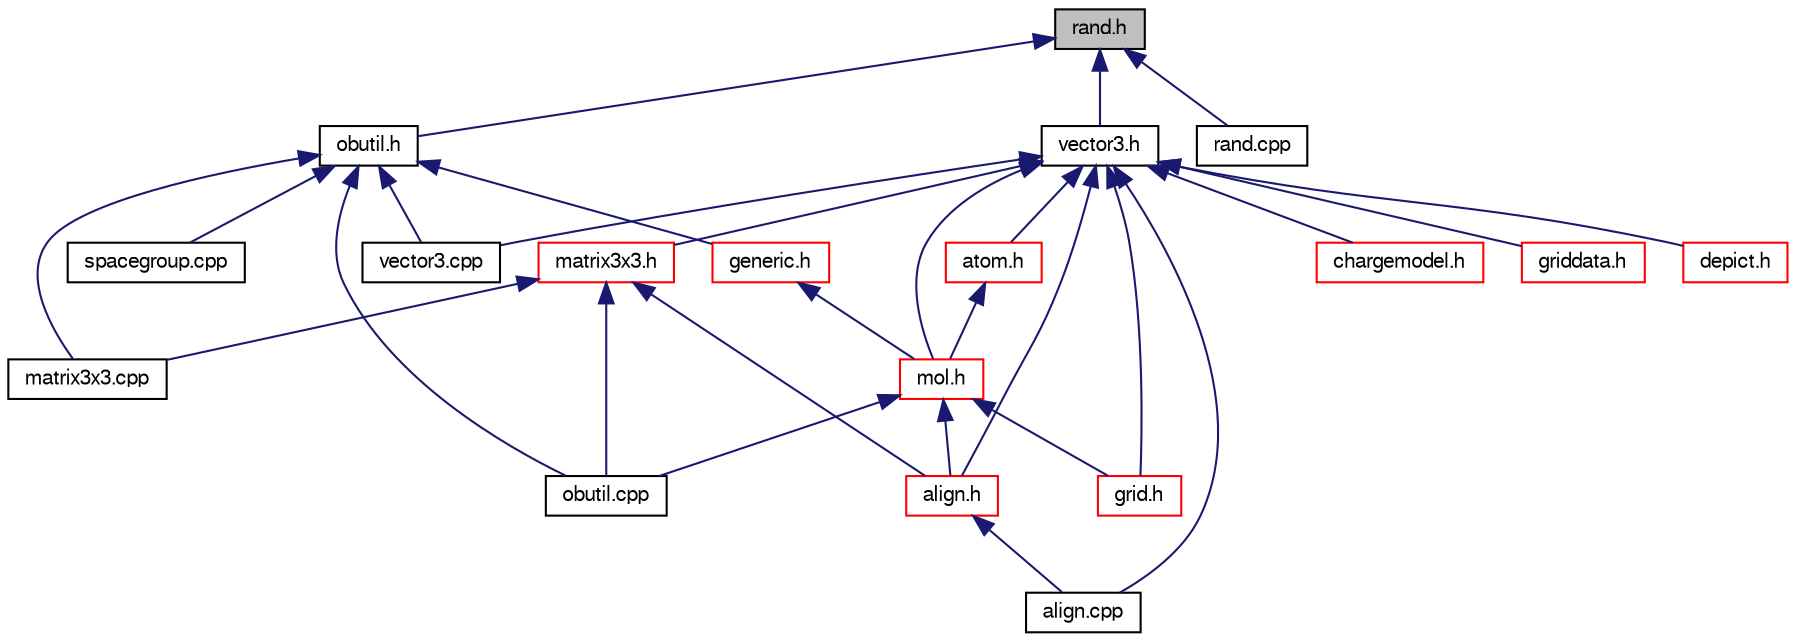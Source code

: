 digraph G
{
  edge [fontname="FreeSans",fontsize="10",labelfontname="FreeSans",labelfontsize="10"];
  node [fontname="FreeSans",fontsize="10",shape=record];
  Node1 [label="rand.h",height=0.2,width=0.4,color="black", fillcolor="grey75", style="filled" fontcolor="black"];
  Node1 -> Node2 [dir=back,color="midnightblue",fontsize="10",style="solid",fontname="FreeSans"];
  Node2 [label="obutil.h",height=0.2,width=0.4,color="black", fillcolor="white", style="filled",URL="$obutil_8h.shtml",tooltip="Various utility methods."];
  Node2 -> Node3 [dir=back,color="midnightblue",fontsize="10",style="solid",fontname="FreeSans"];
  Node3 [label="generic.h",height=0.2,width=0.4,color="red", fillcolor="white", style="filled",URL="$generic_8h.shtml",tooltip="Handle generic data classes. Custom data for atoms, bonds, etc."];
  Node3 -> Node4 [dir=back,color="midnightblue",fontsize="10",style="solid",fontname="FreeSans"];
  Node4 [label="mol.h",height=0.2,width=0.4,color="red", fillcolor="white", style="filled",URL="$mol_8h.shtml",tooltip="Handle molecules. Declarations of OBMol, OBAtom, OBBond, OBResidue. (the main header..."];
  Node4 -> Node5 [dir=back,color="midnightblue",fontsize="10",style="solid",fontname="FreeSans"];
  Node5 [label="grid.h",height=0.2,width=0.4,color="red", fillcolor="white", style="filled",URL="$grid_8h.shtml",tooltip="Handle grids of values."];
  Node4 -> Node6 [dir=back,color="midnightblue",fontsize="10",style="solid",fontname="FreeSans"];
  Node6 [label="align.h",height=0.2,width=0.4,color="red", fillcolor="white", style="filled",URL="$align_8h.shtml"];
  Node6 -> Node7 [dir=back,color="midnightblue",fontsize="10",style="solid",fontname="FreeSans"];
  Node7 [label="align.cpp",height=0.2,width=0.4,color="black", fillcolor="white", style="filled",URL="$align_8cpp.shtml",tooltip="Handle 3D coordinates."];
  Node4 -> Node8 [dir=back,color="midnightblue",fontsize="10",style="solid",fontname="FreeSans"];
  Node8 [label="obutil.cpp",height=0.2,width=0.4,color="black", fillcolor="white", style="filled",URL="$obutil_8cpp.shtml",tooltip="Various utility methods."];
  Node2 -> Node8 [dir=back,color="midnightblue",fontsize="10",style="solid",fontname="FreeSans"];
  Node2 -> Node9 [dir=back,color="midnightblue",fontsize="10",style="solid",fontname="FreeSans"];
  Node9 [label="matrix3x3.cpp",height=0.2,width=0.4,color="black", fillcolor="white", style="filled",URL="$matrix3x3_8cpp.shtml",tooltip="Handle 3D rotation matrix."];
  Node2 -> Node10 [dir=back,color="midnightblue",fontsize="10",style="solid",fontname="FreeSans"];
  Node10 [label="spacegroup.cpp",height=0.2,width=0.4,color="black", fillcolor="white", style="filled",URL="$spacegroup_8cpp.shtml",tooltip="Handle Crystallographic Space Groups."];
  Node2 -> Node11 [dir=back,color="midnightblue",fontsize="10",style="solid",fontname="FreeSans"];
  Node11 [label="vector3.cpp",height=0.2,width=0.4,color="black", fillcolor="white", style="filled",URL="$vector3_8cpp.shtml",tooltip="Handle 3D coordinates."];
  Node1 -> Node12 [dir=back,color="midnightblue",fontsize="10",style="solid",fontname="FreeSans"];
  Node12 [label="vector3.h",height=0.2,width=0.4,color="black", fillcolor="white", style="filled",URL="$vector3_8h.shtml",tooltip="Handle 3D coordinates."];
  Node12 -> Node13 [dir=back,color="midnightblue",fontsize="10",style="solid",fontname="FreeSans"];
  Node13 [label="atom.h",height=0.2,width=0.4,color="red", fillcolor="white", style="filled",URL="$atom_8h.shtml",tooltip="Handle atoms."];
  Node13 -> Node4 [dir=back,color="midnightblue",fontsize="10",style="solid",fontname="FreeSans"];
  Node12 -> Node14 [dir=back,color="midnightblue",fontsize="10",style="solid",fontname="FreeSans"];
  Node14 [label="chargemodel.h",height=0.2,width=0.4,color="red", fillcolor="white", style="filled",URL="$chargemodel_8h.shtml",tooltip="Base class for molecular partial charge models."];
  Node12 -> Node5 [dir=back,color="midnightblue",fontsize="10",style="solid",fontname="FreeSans"];
  Node12 -> Node15 [dir=back,color="midnightblue",fontsize="10",style="solid",fontname="FreeSans"];
  Node15 [label="griddata.h",height=0.2,width=0.4,color="red", fillcolor="white", style="filled",URL="$griddata_8h.shtml",tooltip="OBGenericData class to connect numeric grids (e.g., orbitals, electrostatic potential)..."];
  Node12 -> Node4 [dir=back,color="midnightblue",fontsize="10",style="solid",fontname="FreeSans"];
  Node12 -> Node6 [dir=back,color="midnightblue",fontsize="10",style="solid",fontname="FreeSans"];
  Node12 -> Node16 [dir=back,color="midnightblue",fontsize="10",style="solid",fontname="FreeSans"];
  Node16 [label="matrix3x3.h",height=0.2,width=0.4,color="red", fillcolor="white", style="filled",URL="$matrix3x3_8h.shtml",tooltip="Handle 3D Rotation matrix."];
  Node16 -> Node6 [dir=back,color="midnightblue",fontsize="10",style="solid",fontname="FreeSans"];
  Node16 -> Node8 [dir=back,color="midnightblue",fontsize="10",style="solid",fontname="FreeSans"];
  Node16 -> Node9 [dir=back,color="midnightblue",fontsize="10",style="solid",fontname="FreeSans"];
  Node12 -> Node17 [dir=back,color="midnightblue",fontsize="10",style="solid",fontname="FreeSans"];
  Node17 [label="depict.h",height=0.2,width=0.4,color="red", fillcolor="white", style="filled",URL="$depict_8h.shtml"];
  Node12 -> Node7 [dir=back,color="midnightblue",fontsize="10",style="solid",fontname="FreeSans"];
  Node12 -> Node11 [dir=back,color="midnightblue",fontsize="10",style="solid",fontname="FreeSans"];
  Node1 -> Node18 [dir=back,color="midnightblue",fontsize="10",style="solid",fontname="FreeSans"];
  Node18 [label="rand.cpp",height=0.2,width=0.4,color="black", fillcolor="white", style="filled",URL="$rand_8cpp.shtml",tooltip="Pseudo random number generator."];
}
